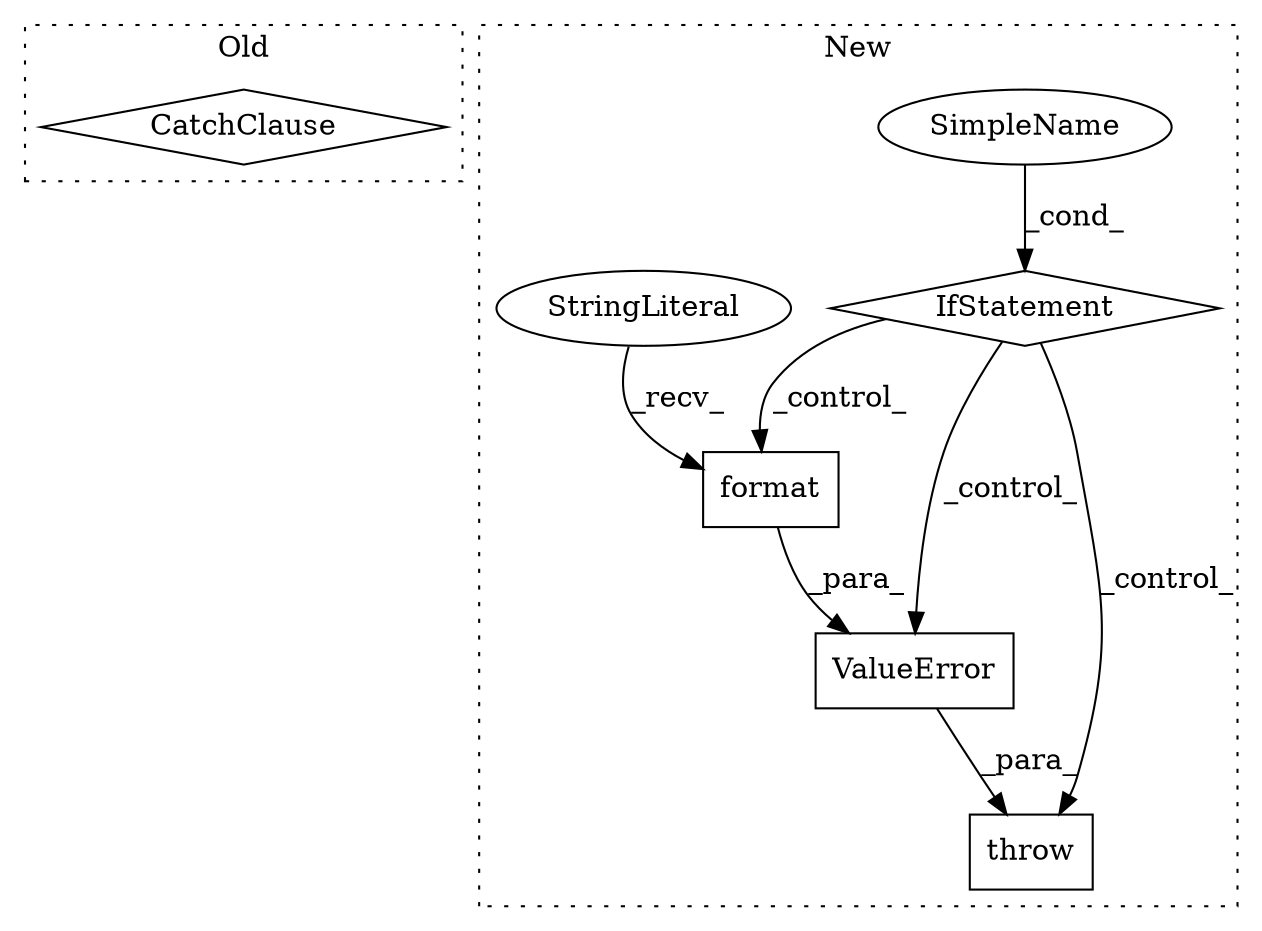digraph G {
subgraph cluster0 {
1 [label="CatchClause" a="12" s="788,821" l="11,2" shape="diamond"];
label = "Old";
style="dotted";
}
subgraph cluster1 {
2 [label="throw" a="53" s="878" l="6" shape="box"];
3 [label="IfStatement" a="25" s="821,868" l="4,2" shape="diamond"];
4 [label="ValueError" a="32" s="884,967" l="11,1" shape="box"];
5 [label="SimpleName" a="42" s="" l="" shape="ellipse"];
6 [label="format" a="32" s="955,966" l="7,1" shape="box"];
7 [label="StringLiteral" a="45" s="895" l="59" shape="ellipse"];
label = "New";
style="dotted";
}
3 -> 2 [label="_control_"];
3 -> 6 [label="_control_"];
3 -> 4 [label="_control_"];
4 -> 2 [label="_para_"];
5 -> 3 [label="_cond_"];
6 -> 4 [label="_para_"];
7 -> 6 [label="_recv_"];
}